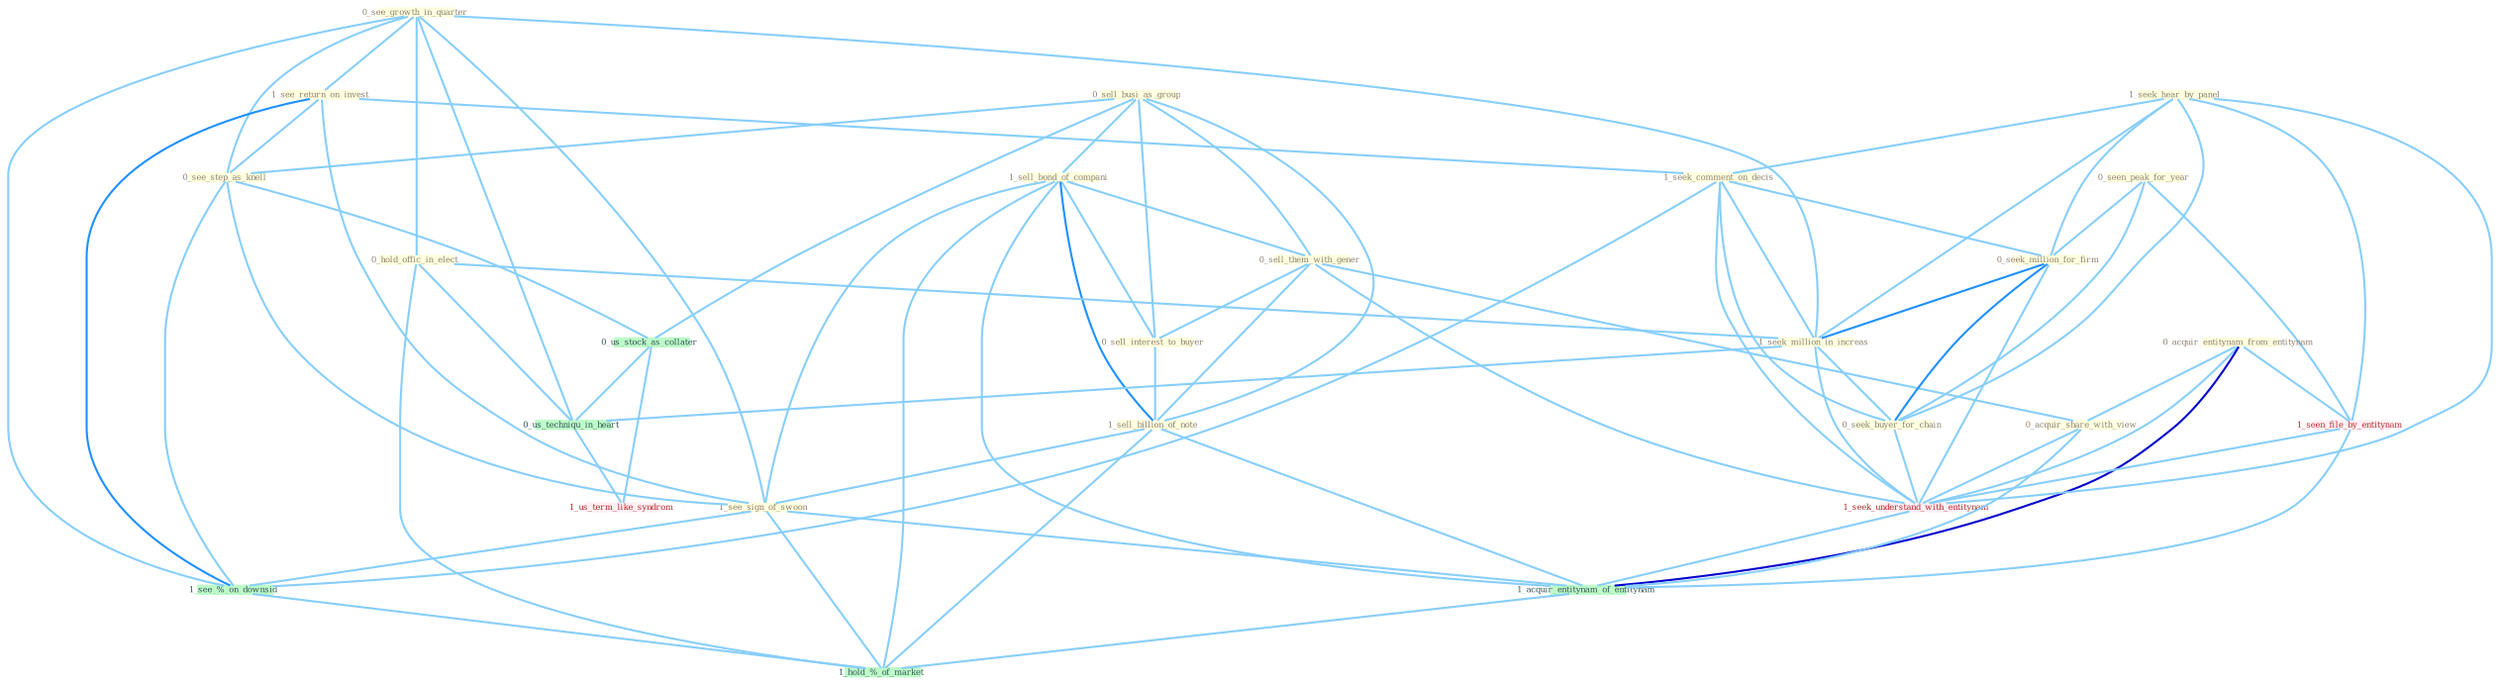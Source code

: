 Graph G{ 
    node
    [shape=polygon,style=filled,width=.5,height=.06,color="#BDFCC9",fixedsize=true,fontsize=4,
    fontcolor="#2f4f4f"];
    {node
    [color="#ffffe0", fontcolor="#8b7d6b"] "0_seen_peak_for_year " "0_acquir_entitynam_from_entitynam " "0_sell_busi_as_group " "0_see_growth_in_quarter " "1_sell_bond_of_compani " "1_see_return_on_invest " "0_see_step_as_knell " "0_hold_offic_in_elect " "1_seek_hear_by_panel " "0_sell_them_with_gener " "0_sell_interest_to_buyer " "1_seek_comment_on_decis " "0_seek_million_for_firm " "1_sell_billion_of_note " "1_seek_million_in_increas " "1_see_sign_of_swoon " "0_seek_buyer_for_chain " "0_acquir_share_with_view "}
{node [color="#fff0f5", fontcolor="#b22222"] "1_seen_file_by_entitynam " "1_seek_understand_with_entitynam " "1_us_term_like_syndrom "}
edge [color="#B0E2FF"];

	"0_seen_peak_for_year " -- "0_seek_million_for_firm " [w="1", color="#87cefa" ];
	"0_seen_peak_for_year " -- "0_seek_buyer_for_chain " [w="1", color="#87cefa" ];
	"0_seen_peak_for_year " -- "1_seen_file_by_entitynam " [w="1", color="#87cefa" ];
	"0_acquir_entitynam_from_entitynam " -- "0_acquir_share_with_view " [w="1", color="#87cefa" ];
	"0_acquir_entitynam_from_entitynam " -- "1_seen_file_by_entitynam " [w="1", color="#87cefa" ];
	"0_acquir_entitynam_from_entitynam " -- "1_seek_understand_with_entitynam " [w="1", color="#87cefa" ];
	"0_acquir_entitynam_from_entitynam " -- "1_acquir_entitynam_of_entitynam " [w="3", color="#0000cd" , len=0.6];
	"0_sell_busi_as_group " -- "1_sell_bond_of_compani " [w="1", color="#87cefa" ];
	"0_sell_busi_as_group " -- "0_see_step_as_knell " [w="1", color="#87cefa" ];
	"0_sell_busi_as_group " -- "0_sell_them_with_gener " [w="1", color="#87cefa" ];
	"0_sell_busi_as_group " -- "0_sell_interest_to_buyer " [w="1", color="#87cefa" ];
	"0_sell_busi_as_group " -- "1_sell_billion_of_note " [w="1", color="#87cefa" ];
	"0_sell_busi_as_group " -- "0_us_stock_as_collater " [w="1", color="#87cefa" ];
	"0_see_growth_in_quarter " -- "1_see_return_on_invest " [w="1", color="#87cefa" ];
	"0_see_growth_in_quarter " -- "0_see_step_as_knell " [w="1", color="#87cefa" ];
	"0_see_growth_in_quarter " -- "0_hold_offic_in_elect " [w="1", color="#87cefa" ];
	"0_see_growth_in_quarter " -- "1_seek_million_in_increas " [w="1", color="#87cefa" ];
	"0_see_growth_in_quarter " -- "1_see_sign_of_swoon " [w="1", color="#87cefa" ];
	"0_see_growth_in_quarter " -- "0_us_techniqu_in_heart " [w="1", color="#87cefa" ];
	"0_see_growth_in_quarter " -- "1_see_%_on_downsid " [w="1", color="#87cefa" ];
	"1_sell_bond_of_compani " -- "0_sell_them_with_gener " [w="1", color="#87cefa" ];
	"1_sell_bond_of_compani " -- "0_sell_interest_to_buyer " [w="1", color="#87cefa" ];
	"1_sell_bond_of_compani " -- "1_sell_billion_of_note " [w="2", color="#1e90ff" , len=0.8];
	"1_sell_bond_of_compani " -- "1_see_sign_of_swoon " [w="1", color="#87cefa" ];
	"1_sell_bond_of_compani " -- "1_acquir_entitynam_of_entitynam " [w="1", color="#87cefa" ];
	"1_sell_bond_of_compani " -- "1_hold_%_of_market " [w="1", color="#87cefa" ];
	"1_see_return_on_invest " -- "0_see_step_as_knell " [w="1", color="#87cefa" ];
	"1_see_return_on_invest " -- "1_seek_comment_on_decis " [w="1", color="#87cefa" ];
	"1_see_return_on_invest " -- "1_see_sign_of_swoon " [w="1", color="#87cefa" ];
	"1_see_return_on_invest " -- "1_see_%_on_downsid " [w="2", color="#1e90ff" , len=0.8];
	"0_see_step_as_knell " -- "1_see_sign_of_swoon " [w="1", color="#87cefa" ];
	"0_see_step_as_knell " -- "0_us_stock_as_collater " [w="1", color="#87cefa" ];
	"0_see_step_as_knell " -- "1_see_%_on_downsid " [w="1", color="#87cefa" ];
	"0_hold_offic_in_elect " -- "1_seek_million_in_increas " [w="1", color="#87cefa" ];
	"0_hold_offic_in_elect " -- "0_us_techniqu_in_heart " [w="1", color="#87cefa" ];
	"0_hold_offic_in_elect " -- "1_hold_%_of_market " [w="1", color="#87cefa" ];
	"1_seek_hear_by_panel " -- "1_seek_comment_on_decis " [w="1", color="#87cefa" ];
	"1_seek_hear_by_panel " -- "0_seek_million_for_firm " [w="1", color="#87cefa" ];
	"1_seek_hear_by_panel " -- "1_seek_million_in_increas " [w="1", color="#87cefa" ];
	"1_seek_hear_by_panel " -- "0_seek_buyer_for_chain " [w="1", color="#87cefa" ];
	"1_seek_hear_by_panel " -- "1_seen_file_by_entitynam " [w="1", color="#87cefa" ];
	"1_seek_hear_by_panel " -- "1_seek_understand_with_entitynam " [w="1", color="#87cefa" ];
	"0_sell_them_with_gener " -- "0_sell_interest_to_buyer " [w="1", color="#87cefa" ];
	"0_sell_them_with_gener " -- "1_sell_billion_of_note " [w="1", color="#87cefa" ];
	"0_sell_them_with_gener " -- "0_acquir_share_with_view " [w="1", color="#87cefa" ];
	"0_sell_them_with_gener " -- "1_seek_understand_with_entitynam " [w="1", color="#87cefa" ];
	"0_sell_interest_to_buyer " -- "1_sell_billion_of_note " [w="1", color="#87cefa" ];
	"1_seek_comment_on_decis " -- "0_seek_million_for_firm " [w="1", color="#87cefa" ];
	"1_seek_comment_on_decis " -- "1_seek_million_in_increas " [w="1", color="#87cefa" ];
	"1_seek_comment_on_decis " -- "0_seek_buyer_for_chain " [w="1", color="#87cefa" ];
	"1_seek_comment_on_decis " -- "1_seek_understand_with_entitynam " [w="1", color="#87cefa" ];
	"1_seek_comment_on_decis " -- "1_see_%_on_downsid " [w="1", color="#87cefa" ];
	"0_seek_million_for_firm " -- "1_seek_million_in_increas " [w="2", color="#1e90ff" , len=0.8];
	"0_seek_million_for_firm " -- "0_seek_buyer_for_chain " [w="2", color="#1e90ff" , len=0.8];
	"0_seek_million_for_firm " -- "1_seek_understand_with_entitynam " [w="1", color="#87cefa" ];
	"1_sell_billion_of_note " -- "1_see_sign_of_swoon " [w="1", color="#87cefa" ];
	"1_sell_billion_of_note " -- "1_acquir_entitynam_of_entitynam " [w="1", color="#87cefa" ];
	"1_sell_billion_of_note " -- "1_hold_%_of_market " [w="1", color="#87cefa" ];
	"1_seek_million_in_increas " -- "0_seek_buyer_for_chain " [w="1", color="#87cefa" ];
	"1_seek_million_in_increas " -- "1_seek_understand_with_entitynam " [w="1", color="#87cefa" ];
	"1_seek_million_in_increas " -- "0_us_techniqu_in_heart " [w="1", color="#87cefa" ];
	"1_see_sign_of_swoon " -- "1_acquir_entitynam_of_entitynam " [w="1", color="#87cefa" ];
	"1_see_sign_of_swoon " -- "1_see_%_on_downsid " [w="1", color="#87cefa" ];
	"1_see_sign_of_swoon " -- "1_hold_%_of_market " [w="1", color="#87cefa" ];
	"0_seek_buyer_for_chain " -- "1_seek_understand_with_entitynam " [w="1", color="#87cefa" ];
	"0_acquir_share_with_view " -- "1_seek_understand_with_entitynam " [w="1", color="#87cefa" ];
	"0_acquir_share_with_view " -- "1_acquir_entitynam_of_entitynam " [w="1", color="#87cefa" ];
	"1_seen_file_by_entitynam " -- "1_seek_understand_with_entitynam " [w="1", color="#87cefa" ];
	"1_seen_file_by_entitynam " -- "1_acquir_entitynam_of_entitynam " [w="1", color="#87cefa" ];
	"0_us_stock_as_collater " -- "0_us_techniqu_in_heart " [w="1", color="#87cefa" ];
	"0_us_stock_as_collater " -- "1_us_term_like_syndrom " [w="1", color="#87cefa" ];
	"1_seek_understand_with_entitynam " -- "1_acquir_entitynam_of_entitynam " [w="1", color="#87cefa" ];
	"1_acquir_entitynam_of_entitynam " -- "1_hold_%_of_market " [w="1", color="#87cefa" ];
	"0_us_techniqu_in_heart " -- "1_us_term_like_syndrom " [w="1", color="#87cefa" ];
	"1_see_%_on_downsid " -- "1_hold_%_of_market " [w="1", color="#87cefa" ];
}